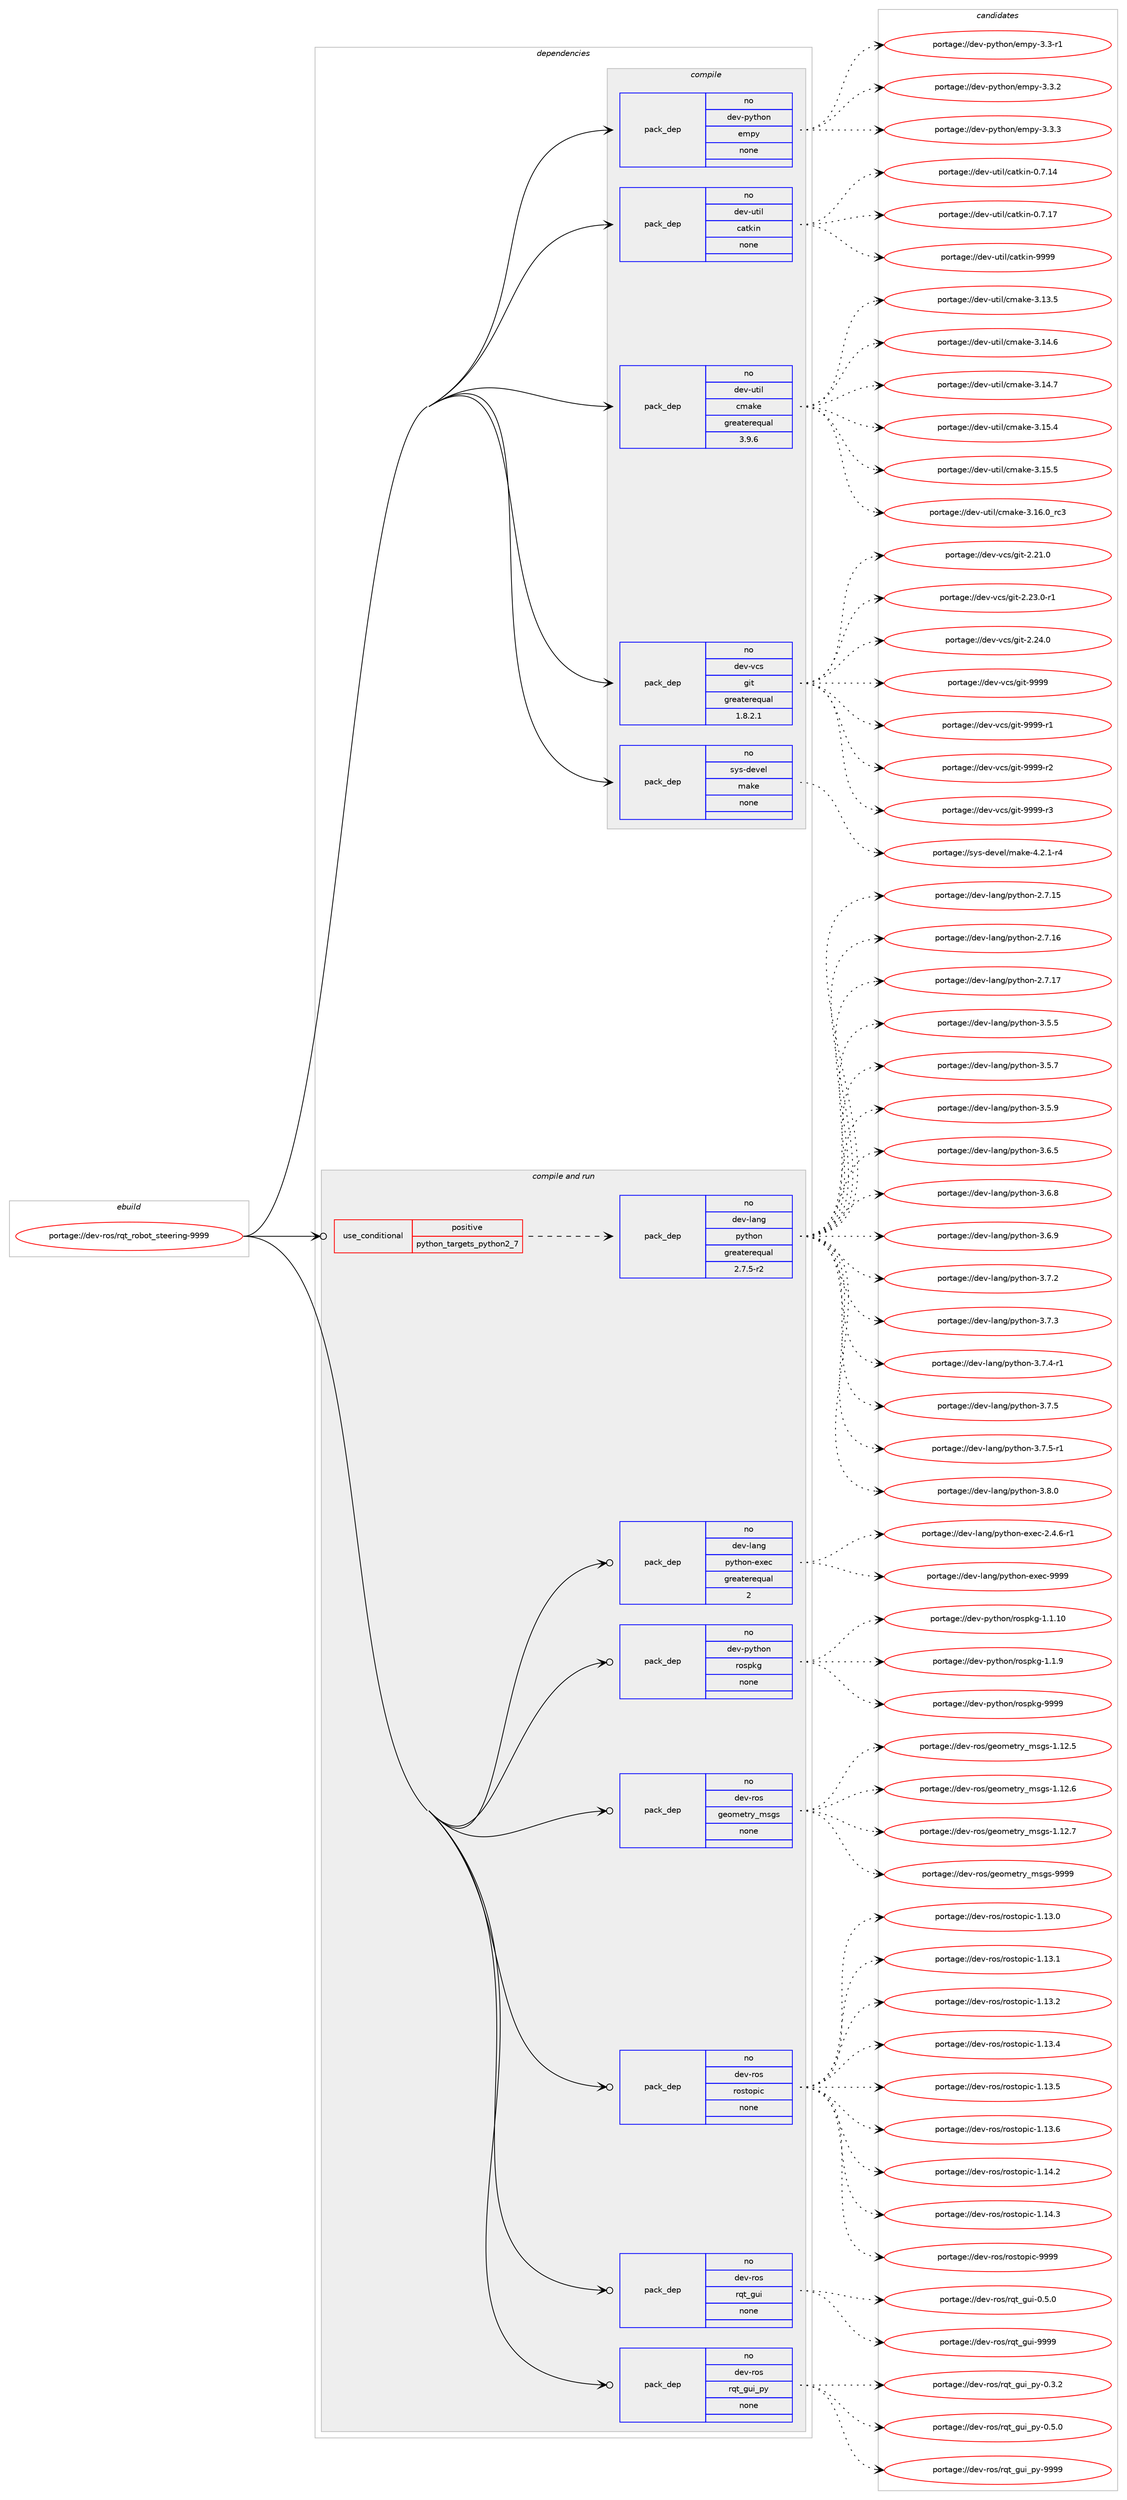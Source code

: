 digraph prolog {

# *************
# Graph options
# *************

newrank=true;
concentrate=true;
compound=true;
graph [rankdir=LR,fontname=Helvetica,fontsize=10,ranksep=1.5];#, ranksep=2.5, nodesep=0.2];
edge  [arrowhead=vee];
node  [fontname=Helvetica,fontsize=10];

# **********
# The ebuild
# **********

subgraph cluster_leftcol {
color=gray;
rank=same;
label=<<i>ebuild</i>>;
id [label="portage://dev-ros/rqt_robot_steering-9999", color=red, width=4, href="../dev-ros/rqt_robot_steering-9999.svg"];
}

# ****************
# The dependencies
# ****************

subgraph cluster_midcol {
color=gray;
label=<<i>dependencies</i>>;
subgraph cluster_compile {
fillcolor="#eeeeee";
style=filled;
label=<<i>compile</i>>;
subgraph pack153138 {
dependency201192 [label=<<TABLE BORDER="0" CELLBORDER="1" CELLSPACING="0" CELLPADDING="4" WIDTH="220"><TR><TD ROWSPAN="6" CELLPADDING="30">pack_dep</TD></TR><TR><TD WIDTH="110">no</TD></TR><TR><TD>dev-python</TD></TR><TR><TD>empy</TD></TR><TR><TD>none</TD></TR><TR><TD></TD></TR></TABLE>>, shape=none, color=blue];
}
id:e -> dependency201192:w [weight=20,style="solid",arrowhead="vee"];
subgraph pack153139 {
dependency201193 [label=<<TABLE BORDER="0" CELLBORDER="1" CELLSPACING="0" CELLPADDING="4" WIDTH="220"><TR><TD ROWSPAN="6" CELLPADDING="30">pack_dep</TD></TR><TR><TD WIDTH="110">no</TD></TR><TR><TD>dev-util</TD></TR><TR><TD>catkin</TD></TR><TR><TD>none</TD></TR><TR><TD></TD></TR></TABLE>>, shape=none, color=blue];
}
id:e -> dependency201193:w [weight=20,style="solid",arrowhead="vee"];
subgraph pack153140 {
dependency201194 [label=<<TABLE BORDER="0" CELLBORDER="1" CELLSPACING="0" CELLPADDING="4" WIDTH="220"><TR><TD ROWSPAN="6" CELLPADDING="30">pack_dep</TD></TR><TR><TD WIDTH="110">no</TD></TR><TR><TD>dev-util</TD></TR><TR><TD>cmake</TD></TR><TR><TD>greaterequal</TD></TR><TR><TD>3.9.6</TD></TR></TABLE>>, shape=none, color=blue];
}
id:e -> dependency201194:w [weight=20,style="solid",arrowhead="vee"];
subgraph pack153141 {
dependency201195 [label=<<TABLE BORDER="0" CELLBORDER="1" CELLSPACING="0" CELLPADDING="4" WIDTH="220"><TR><TD ROWSPAN="6" CELLPADDING="30">pack_dep</TD></TR><TR><TD WIDTH="110">no</TD></TR><TR><TD>dev-vcs</TD></TR><TR><TD>git</TD></TR><TR><TD>greaterequal</TD></TR><TR><TD>1.8.2.1</TD></TR></TABLE>>, shape=none, color=blue];
}
id:e -> dependency201195:w [weight=20,style="solid",arrowhead="vee"];
subgraph pack153142 {
dependency201196 [label=<<TABLE BORDER="0" CELLBORDER="1" CELLSPACING="0" CELLPADDING="4" WIDTH="220"><TR><TD ROWSPAN="6" CELLPADDING="30">pack_dep</TD></TR><TR><TD WIDTH="110">no</TD></TR><TR><TD>sys-devel</TD></TR><TR><TD>make</TD></TR><TR><TD>none</TD></TR><TR><TD></TD></TR></TABLE>>, shape=none, color=blue];
}
id:e -> dependency201196:w [weight=20,style="solid",arrowhead="vee"];
}
subgraph cluster_compileandrun {
fillcolor="#eeeeee";
style=filled;
label=<<i>compile and run</i>>;
subgraph cond44626 {
dependency201197 [label=<<TABLE BORDER="0" CELLBORDER="1" CELLSPACING="0" CELLPADDING="4"><TR><TD ROWSPAN="3" CELLPADDING="10">use_conditional</TD></TR><TR><TD>positive</TD></TR><TR><TD>python_targets_python2_7</TD></TR></TABLE>>, shape=none, color=red];
subgraph pack153143 {
dependency201198 [label=<<TABLE BORDER="0" CELLBORDER="1" CELLSPACING="0" CELLPADDING="4" WIDTH="220"><TR><TD ROWSPAN="6" CELLPADDING="30">pack_dep</TD></TR><TR><TD WIDTH="110">no</TD></TR><TR><TD>dev-lang</TD></TR><TR><TD>python</TD></TR><TR><TD>greaterequal</TD></TR><TR><TD>2.7.5-r2</TD></TR></TABLE>>, shape=none, color=blue];
}
dependency201197:e -> dependency201198:w [weight=20,style="dashed",arrowhead="vee"];
}
id:e -> dependency201197:w [weight=20,style="solid",arrowhead="odotvee"];
subgraph pack153144 {
dependency201199 [label=<<TABLE BORDER="0" CELLBORDER="1" CELLSPACING="0" CELLPADDING="4" WIDTH="220"><TR><TD ROWSPAN="6" CELLPADDING="30">pack_dep</TD></TR><TR><TD WIDTH="110">no</TD></TR><TR><TD>dev-lang</TD></TR><TR><TD>python-exec</TD></TR><TR><TD>greaterequal</TD></TR><TR><TD>2</TD></TR></TABLE>>, shape=none, color=blue];
}
id:e -> dependency201199:w [weight=20,style="solid",arrowhead="odotvee"];
subgraph pack153145 {
dependency201200 [label=<<TABLE BORDER="0" CELLBORDER="1" CELLSPACING="0" CELLPADDING="4" WIDTH="220"><TR><TD ROWSPAN="6" CELLPADDING="30">pack_dep</TD></TR><TR><TD WIDTH="110">no</TD></TR><TR><TD>dev-python</TD></TR><TR><TD>rospkg</TD></TR><TR><TD>none</TD></TR><TR><TD></TD></TR></TABLE>>, shape=none, color=blue];
}
id:e -> dependency201200:w [weight=20,style="solid",arrowhead="odotvee"];
subgraph pack153146 {
dependency201201 [label=<<TABLE BORDER="0" CELLBORDER="1" CELLSPACING="0" CELLPADDING="4" WIDTH="220"><TR><TD ROWSPAN="6" CELLPADDING="30">pack_dep</TD></TR><TR><TD WIDTH="110">no</TD></TR><TR><TD>dev-ros</TD></TR><TR><TD>geometry_msgs</TD></TR><TR><TD>none</TD></TR><TR><TD></TD></TR></TABLE>>, shape=none, color=blue];
}
id:e -> dependency201201:w [weight=20,style="solid",arrowhead="odotvee"];
subgraph pack153147 {
dependency201202 [label=<<TABLE BORDER="0" CELLBORDER="1" CELLSPACING="0" CELLPADDING="4" WIDTH="220"><TR><TD ROWSPAN="6" CELLPADDING="30">pack_dep</TD></TR><TR><TD WIDTH="110">no</TD></TR><TR><TD>dev-ros</TD></TR><TR><TD>rostopic</TD></TR><TR><TD>none</TD></TR><TR><TD></TD></TR></TABLE>>, shape=none, color=blue];
}
id:e -> dependency201202:w [weight=20,style="solid",arrowhead="odotvee"];
subgraph pack153148 {
dependency201203 [label=<<TABLE BORDER="0" CELLBORDER="1" CELLSPACING="0" CELLPADDING="4" WIDTH="220"><TR><TD ROWSPAN="6" CELLPADDING="30">pack_dep</TD></TR><TR><TD WIDTH="110">no</TD></TR><TR><TD>dev-ros</TD></TR><TR><TD>rqt_gui</TD></TR><TR><TD>none</TD></TR><TR><TD></TD></TR></TABLE>>, shape=none, color=blue];
}
id:e -> dependency201203:w [weight=20,style="solid",arrowhead="odotvee"];
subgraph pack153149 {
dependency201204 [label=<<TABLE BORDER="0" CELLBORDER="1" CELLSPACING="0" CELLPADDING="4" WIDTH="220"><TR><TD ROWSPAN="6" CELLPADDING="30">pack_dep</TD></TR><TR><TD WIDTH="110">no</TD></TR><TR><TD>dev-ros</TD></TR><TR><TD>rqt_gui_py</TD></TR><TR><TD>none</TD></TR><TR><TD></TD></TR></TABLE>>, shape=none, color=blue];
}
id:e -> dependency201204:w [weight=20,style="solid",arrowhead="odotvee"];
}
subgraph cluster_run {
fillcolor="#eeeeee";
style=filled;
label=<<i>run</i>>;
}
}

# **************
# The candidates
# **************

subgraph cluster_choices {
rank=same;
color=gray;
label=<<i>candidates</i>>;

subgraph choice153138 {
color=black;
nodesep=1;
choiceportage1001011184511212111610411111047101109112121455146514511449 [label="portage://dev-python/empy-3.3-r1", color=red, width=4,href="../dev-python/empy-3.3-r1.svg"];
choiceportage1001011184511212111610411111047101109112121455146514650 [label="portage://dev-python/empy-3.3.2", color=red, width=4,href="../dev-python/empy-3.3.2.svg"];
choiceportage1001011184511212111610411111047101109112121455146514651 [label="portage://dev-python/empy-3.3.3", color=red, width=4,href="../dev-python/empy-3.3.3.svg"];
dependency201192:e -> choiceportage1001011184511212111610411111047101109112121455146514511449:w [style=dotted,weight="100"];
dependency201192:e -> choiceportage1001011184511212111610411111047101109112121455146514650:w [style=dotted,weight="100"];
dependency201192:e -> choiceportage1001011184511212111610411111047101109112121455146514651:w [style=dotted,weight="100"];
}
subgraph choice153139 {
color=black;
nodesep=1;
choiceportage1001011184511711610510847999711610710511045484655464952 [label="portage://dev-util/catkin-0.7.14", color=red, width=4,href="../dev-util/catkin-0.7.14.svg"];
choiceportage1001011184511711610510847999711610710511045484655464955 [label="portage://dev-util/catkin-0.7.17", color=red, width=4,href="../dev-util/catkin-0.7.17.svg"];
choiceportage100101118451171161051084799971161071051104557575757 [label="portage://dev-util/catkin-9999", color=red, width=4,href="../dev-util/catkin-9999.svg"];
dependency201193:e -> choiceportage1001011184511711610510847999711610710511045484655464952:w [style=dotted,weight="100"];
dependency201193:e -> choiceportage1001011184511711610510847999711610710511045484655464955:w [style=dotted,weight="100"];
dependency201193:e -> choiceportage100101118451171161051084799971161071051104557575757:w [style=dotted,weight="100"];
}
subgraph choice153140 {
color=black;
nodesep=1;
choiceportage1001011184511711610510847991099710710145514649514653 [label="portage://dev-util/cmake-3.13.5", color=red, width=4,href="../dev-util/cmake-3.13.5.svg"];
choiceportage1001011184511711610510847991099710710145514649524654 [label="portage://dev-util/cmake-3.14.6", color=red, width=4,href="../dev-util/cmake-3.14.6.svg"];
choiceportage1001011184511711610510847991099710710145514649524655 [label="portage://dev-util/cmake-3.14.7", color=red, width=4,href="../dev-util/cmake-3.14.7.svg"];
choiceportage1001011184511711610510847991099710710145514649534652 [label="portage://dev-util/cmake-3.15.4", color=red, width=4,href="../dev-util/cmake-3.15.4.svg"];
choiceportage1001011184511711610510847991099710710145514649534653 [label="portage://dev-util/cmake-3.15.5", color=red, width=4,href="../dev-util/cmake-3.15.5.svg"];
choiceportage1001011184511711610510847991099710710145514649544648951149951 [label="portage://dev-util/cmake-3.16.0_rc3", color=red, width=4,href="../dev-util/cmake-3.16.0_rc3.svg"];
dependency201194:e -> choiceportage1001011184511711610510847991099710710145514649514653:w [style=dotted,weight="100"];
dependency201194:e -> choiceportage1001011184511711610510847991099710710145514649524654:w [style=dotted,weight="100"];
dependency201194:e -> choiceportage1001011184511711610510847991099710710145514649524655:w [style=dotted,weight="100"];
dependency201194:e -> choiceportage1001011184511711610510847991099710710145514649534652:w [style=dotted,weight="100"];
dependency201194:e -> choiceportage1001011184511711610510847991099710710145514649534653:w [style=dotted,weight="100"];
dependency201194:e -> choiceportage1001011184511711610510847991099710710145514649544648951149951:w [style=dotted,weight="100"];
}
subgraph choice153141 {
color=black;
nodesep=1;
choiceportage10010111845118991154710310511645504650494648 [label="portage://dev-vcs/git-2.21.0", color=red, width=4,href="../dev-vcs/git-2.21.0.svg"];
choiceportage100101118451189911547103105116455046505146484511449 [label="portage://dev-vcs/git-2.23.0-r1", color=red, width=4,href="../dev-vcs/git-2.23.0-r1.svg"];
choiceportage10010111845118991154710310511645504650524648 [label="portage://dev-vcs/git-2.24.0", color=red, width=4,href="../dev-vcs/git-2.24.0.svg"];
choiceportage1001011184511899115471031051164557575757 [label="portage://dev-vcs/git-9999", color=red, width=4,href="../dev-vcs/git-9999.svg"];
choiceportage10010111845118991154710310511645575757574511449 [label="portage://dev-vcs/git-9999-r1", color=red, width=4,href="../dev-vcs/git-9999-r1.svg"];
choiceportage10010111845118991154710310511645575757574511450 [label="portage://dev-vcs/git-9999-r2", color=red, width=4,href="../dev-vcs/git-9999-r2.svg"];
choiceportage10010111845118991154710310511645575757574511451 [label="portage://dev-vcs/git-9999-r3", color=red, width=4,href="../dev-vcs/git-9999-r3.svg"];
dependency201195:e -> choiceportage10010111845118991154710310511645504650494648:w [style=dotted,weight="100"];
dependency201195:e -> choiceportage100101118451189911547103105116455046505146484511449:w [style=dotted,weight="100"];
dependency201195:e -> choiceportage10010111845118991154710310511645504650524648:w [style=dotted,weight="100"];
dependency201195:e -> choiceportage1001011184511899115471031051164557575757:w [style=dotted,weight="100"];
dependency201195:e -> choiceportage10010111845118991154710310511645575757574511449:w [style=dotted,weight="100"];
dependency201195:e -> choiceportage10010111845118991154710310511645575757574511450:w [style=dotted,weight="100"];
dependency201195:e -> choiceportage10010111845118991154710310511645575757574511451:w [style=dotted,weight="100"];
}
subgraph choice153142 {
color=black;
nodesep=1;
choiceportage1151211154510010111810110847109971071014552465046494511452 [label="portage://sys-devel/make-4.2.1-r4", color=red, width=4,href="../sys-devel/make-4.2.1-r4.svg"];
dependency201196:e -> choiceportage1151211154510010111810110847109971071014552465046494511452:w [style=dotted,weight="100"];
}
subgraph choice153143 {
color=black;
nodesep=1;
choiceportage10010111845108971101034711212111610411111045504655464953 [label="portage://dev-lang/python-2.7.15", color=red, width=4,href="../dev-lang/python-2.7.15.svg"];
choiceportage10010111845108971101034711212111610411111045504655464954 [label="portage://dev-lang/python-2.7.16", color=red, width=4,href="../dev-lang/python-2.7.16.svg"];
choiceportage10010111845108971101034711212111610411111045504655464955 [label="portage://dev-lang/python-2.7.17", color=red, width=4,href="../dev-lang/python-2.7.17.svg"];
choiceportage100101118451089711010347112121116104111110455146534653 [label="portage://dev-lang/python-3.5.5", color=red, width=4,href="../dev-lang/python-3.5.5.svg"];
choiceportage100101118451089711010347112121116104111110455146534655 [label="portage://dev-lang/python-3.5.7", color=red, width=4,href="../dev-lang/python-3.5.7.svg"];
choiceportage100101118451089711010347112121116104111110455146534657 [label="portage://dev-lang/python-3.5.9", color=red, width=4,href="../dev-lang/python-3.5.9.svg"];
choiceportage100101118451089711010347112121116104111110455146544653 [label="portage://dev-lang/python-3.6.5", color=red, width=4,href="../dev-lang/python-3.6.5.svg"];
choiceportage100101118451089711010347112121116104111110455146544656 [label="portage://dev-lang/python-3.6.8", color=red, width=4,href="../dev-lang/python-3.6.8.svg"];
choiceportage100101118451089711010347112121116104111110455146544657 [label="portage://dev-lang/python-3.6.9", color=red, width=4,href="../dev-lang/python-3.6.9.svg"];
choiceportage100101118451089711010347112121116104111110455146554650 [label="portage://dev-lang/python-3.7.2", color=red, width=4,href="../dev-lang/python-3.7.2.svg"];
choiceportage100101118451089711010347112121116104111110455146554651 [label="portage://dev-lang/python-3.7.3", color=red, width=4,href="../dev-lang/python-3.7.3.svg"];
choiceportage1001011184510897110103471121211161041111104551465546524511449 [label="portage://dev-lang/python-3.7.4-r1", color=red, width=4,href="../dev-lang/python-3.7.4-r1.svg"];
choiceportage100101118451089711010347112121116104111110455146554653 [label="portage://dev-lang/python-3.7.5", color=red, width=4,href="../dev-lang/python-3.7.5.svg"];
choiceportage1001011184510897110103471121211161041111104551465546534511449 [label="portage://dev-lang/python-3.7.5-r1", color=red, width=4,href="../dev-lang/python-3.7.5-r1.svg"];
choiceportage100101118451089711010347112121116104111110455146564648 [label="portage://dev-lang/python-3.8.0", color=red, width=4,href="../dev-lang/python-3.8.0.svg"];
dependency201198:e -> choiceportage10010111845108971101034711212111610411111045504655464953:w [style=dotted,weight="100"];
dependency201198:e -> choiceportage10010111845108971101034711212111610411111045504655464954:w [style=dotted,weight="100"];
dependency201198:e -> choiceportage10010111845108971101034711212111610411111045504655464955:w [style=dotted,weight="100"];
dependency201198:e -> choiceportage100101118451089711010347112121116104111110455146534653:w [style=dotted,weight="100"];
dependency201198:e -> choiceportage100101118451089711010347112121116104111110455146534655:w [style=dotted,weight="100"];
dependency201198:e -> choiceportage100101118451089711010347112121116104111110455146534657:w [style=dotted,weight="100"];
dependency201198:e -> choiceportage100101118451089711010347112121116104111110455146544653:w [style=dotted,weight="100"];
dependency201198:e -> choiceportage100101118451089711010347112121116104111110455146544656:w [style=dotted,weight="100"];
dependency201198:e -> choiceportage100101118451089711010347112121116104111110455146544657:w [style=dotted,weight="100"];
dependency201198:e -> choiceportage100101118451089711010347112121116104111110455146554650:w [style=dotted,weight="100"];
dependency201198:e -> choiceportage100101118451089711010347112121116104111110455146554651:w [style=dotted,weight="100"];
dependency201198:e -> choiceportage1001011184510897110103471121211161041111104551465546524511449:w [style=dotted,weight="100"];
dependency201198:e -> choiceportage100101118451089711010347112121116104111110455146554653:w [style=dotted,weight="100"];
dependency201198:e -> choiceportage1001011184510897110103471121211161041111104551465546534511449:w [style=dotted,weight="100"];
dependency201198:e -> choiceportage100101118451089711010347112121116104111110455146564648:w [style=dotted,weight="100"];
}
subgraph choice153144 {
color=black;
nodesep=1;
choiceportage10010111845108971101034711212111610411111045101120101994550465246544511449 [label="portage://dev-lang/python-exec-2.4.6-r1", color=red, width=4,href="../dev-lang/python-exec-2.4.6-r1.svg"];
choiceportage10010111845108971101034711212111610411111045101120101994557575757 [label="portage://dev-lang/python-exec-9999", color=red, width=4,href="../dev-lang/python-exec-9999.svg"];
dependency201199:e -> choiceportage10010111845108971101034711212111610411111045101120101994550465246544511449:w [style=dotted,weight="100"];
dependency201199:e -> choiceportage10010111845108971101034711212111610411111045101120101994557575757:w [style=dotted,weight="100"];
}
subgraph choice153145 {
color=black;
nodesep=1;
choiceportage100101118451121211161041111104711411111511210710345494649464948 [label="portage://dev-python/rospkg-1.1.10", color=red, width=4,href="../dev-python/rospkg-1.1.10.svg"];
choiceportage1001011184511212111610411111047114111115112107103454946494657 [label="portage://dev-python/rospkg-1.1.9", color=red, width=4,href="../dev-python/rospkg-1.1.9.svg"];
choiceportage10010111845112121116104111110471141111151121071034557575757 [label="portage://dev-python/rospkg-9999", color=red, width=4,href="../dev-python/rospkg-9999.svg"];
dependency201200:e -> choiceportage100101118451121211161041111104711411111511210710345494649464948:w [style=dotted,weight="100"];
dependency201200:e -> choiceportage1001011184511212111610411111047114111115112107103454946494657:w [style=dotted,weight="100"];
dependency201200:e -> choiceportage10010111845112121116104111110471141111151121071034557575757:w [style=dotted,weight="100"];
}
subgraph choice153146 {
color=black;
nodesep=1;
choiceportage10010111845114111115471031011111091011161141219510911510311545494649504653 [label="portage://dev-ros/geometry_msgs-1.12.5", color=red, width=4,href="../dev-ros/geometry_msgs-1.12.5.svg"];
choiceportage10010111845114111115471031011111091011161141219510911510311545494649504654 [label="portage://dev-ros/geometry_msgs-1.12.6", color=red, width=4,href="../dev-ros/geometry_msgs-1.12.6.svg"];
choiceportage10010111845114111115471031011111091011161141219510911510311545494649504655 [label="portage://dev-ros/geometry_msgs-1.12.7", color=red, width=4,href="../dev-ros/geometry_msgs-1.12.7.svg"];
choiceportage1001011184511411111547103101111109101116114121951091151031154557575757 [label="portage://dev-ros/geometry_msgs-9999", color=red, width=4,href="../dev-ros/geometry_msgs-9999.svg"];
dependency201201:e -> choiceportage10010111845114111115471031011111091011161141219510911510311545494649504653:w [style=dotted,weight="100"];
dependency201201:e -> choiceportage10010111845114111115471031011111091011161141219510911510311545494649504654:w [style=dotted,weight="100"];
dependency201201:e -> choiceportage10010111845114111115471031011111091011161141219510911510311545494649504655:w [style=dotted,weight="100"];
dependency201201:e -> choiceportage1001011184511411111547103101111109101116114121951091151031154557575757:w [style=dotted,weight="100"];
}
subgraph choice153147 {
color=black;
nodesep=1;
choiceportage10010111845114111115471141111151161111121059945494649514648 [label="portage://dev-ros/rostopic-1.13.0", color=red, width=4,href="../dev-ros/rostopic-1.13.0.svg"];
choiceportage10010111845114111115471141111151161111121059945494649514649 [label="portage://dev-ros/rostopic-1.13.1", color=red, width=4,href="../dev-ros/rostopic-1.13.1.svg"];
choiceportage10010111845114111115471141111151161111121059945494649514650 [label="portage://dev-ros/rostopic-1.13.2", color=red, width=4,href="../dev-ros/rostopic-1.13.2.svg"];
choiceportage10010111845114111115471141111151161111121059945494649514652 [label="portage://dev-ros/rostopic-1.13.4", color=red, width=4,href="../dev-ros/rostopic-1.13.4.svg"];
choiceportage10010111845114111115471141111151161111121059945494649514653 [label="portage://dev-ros/rostopic-1.13.5", color=red, width=4,href="../dev-ros/rostopic-1.13.5.svg"];
choiceportage10010111845114111115471141111151161111121059945494649514654 [label="portage://dev-ros/rostopic-1.13.6", color=red, width=4,href="../dev-ros/rostopic-1.13.6.svg"];
choiceportage10010111845114111115471141111151161111121059945494649524650 [label="portage://dev-ros/rostopic-1.14.2", color=red, width=4,href="../dev-ros/rostopic-1.14.2.svg"];
choiceportage10010111845114111115471141111151161111121059945494649524651 [label="portage://dev-ros/rostopic-1.14.3", color=red, width=4,href="../dev-ros/rostopic-1.14.3.svg"];
choiceportage1001011184511411111547114111115116111112105994557575757 [label="portage://dev-ros/rostopic-9999", color=red, width=4,href="../dev-ros/rostopic-9999.svg"];
dependency201202:e -> choiceportage10010111845114111115471141111151161111121059945494649514648:w [style=dotted,weight="100"];
dependency201202:e -> choiceportage10010111845114111115471141111151161111121059945494649514649:w [style=dotted,weight="100"];
dependency201202:e -> choiceportage10010111845114111115471141111151161111121059945494649514650:w [style=dotted,weight="100"];
dependency201202:e -> choiceportage10010111845114111115471141111151161111121059945494649514652:w [style=dotted,weight="100"];
dependency201202:e -> choiceportage10010111845114111115471141111151161111121059945494649514653:w [style=dotted,weight="100"];
dependency201202:e -> choiceportage10010111845114111115471141111151161111121059945494649514654:w [style=dotted,weight="100"];
dependency201202:e -> choiceportage10010111845114111115471141111151161111121059945494649524650:w [style=dotted,weight="100"];
dependency201202:e -> choiceportage10010111845114111115471141111151161111121059945494649524651:w [style=dotted,weight="100"];
dependency201202:e -> choiceportage1001011184511411111547114111115116111112105994557575757:w [style=dotted,weight="100"];
}
subgraph choice153148 {
color=black;
nodesep=1;
choiceportage100101118451141111154711411311695103117105454846534648 [label="portage://dev-ros/rqt_gui-0.5.0", color=red, width=4,href="../dev-ros/rqt_gui-0.5.0.svg"];
choiceportage1001011184511411111547114113116951031171054557575757 [label="portage://dev-ros/rqt_gui-9999", color=red, width=4,href="../dev-ros/rqt_gui-9999.svg"];
dependency201203:e -> choiceportage100101118451141111154711411311695103117105454846534648:w [style=dotted,weight="100"];
dependency201203:e -> choiceportage1001011184511411111547114113116951031171054557575757:w [style=dotted,weight="100"];
}
subgraph choice153149 {
color=black;
nodesep=1;
choiceportage10010111845114111115471141131169510311710595112121454846514650 [label="portage://dev-ros/rqt_gui_py-0.3.2", color=red, width=4,href="../dev-ros/rqt_gui_py-0.3.2.svg"];
choiceportage10010111845114111115471141131169510311710595112121454846534648 [label="portage://dev-ros/rqt_gui_py-0.5.0", color=red, width=4,href="../dev-ros/rqt_gui_py-0.5.0.svg"];
choiceportage100101118451141111154711411311695103117105951121214557575757 [label="portage://dev-ros/rqt_gui_py-9999", color=red, width=4,href="../dev-ros/rqt_gui_py-9999.svg"];
dependency201204:e -> choiceportage10010111845114111115471141131169510311710595112121454846514650:w [style=dotted,weight="100"];
dependency201204:e -> choiceportage10010111845114111115471141131169510311710595112121454846534648:w [style=dotted,weight="100"];
dependency201204:e -> choiceportage100101118451141111154711411311695103117105951121214557575757:w [style=dotted,weight="100"];
}
}

}
